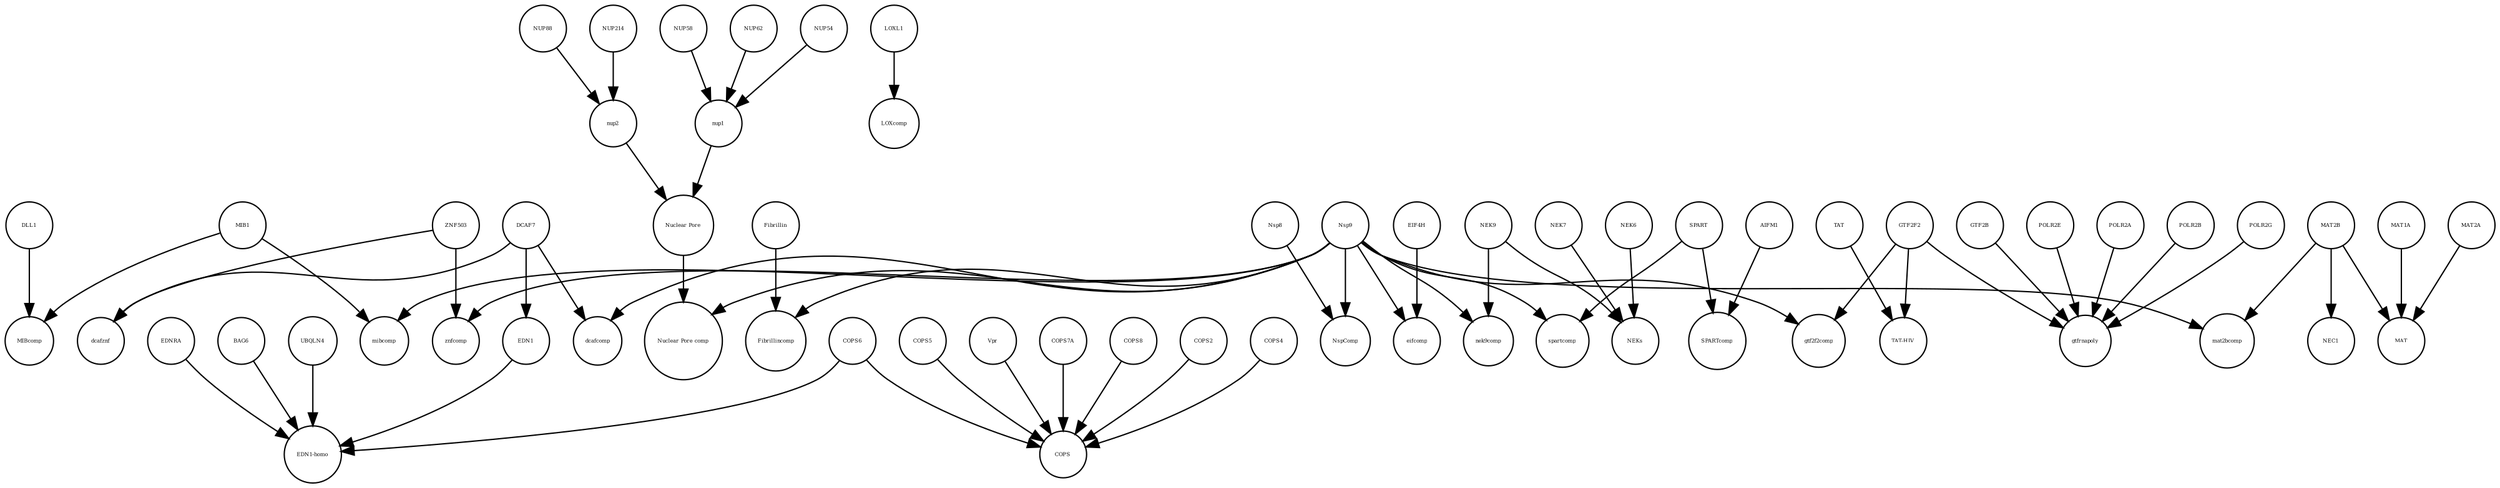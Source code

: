 strict digraph  {
MAT2B [annotation="urn_miriam_uniprot_Q9NZL9|urn_miriam_pubmed_10644686|urn_miriam_pubmed_23189196|urn_miriam_pubmed_25075345|urn_miriam_pubmed_23425511", bipartite=0, cls=macromolecule, fontsize=4, label=MAT2B, shape=circle];
mat2bcomp [annotation="", bipartite=0, cls=complex, fontsize=4, label=mat2bcomp, shape=circle];
COPS5 [annotation="", bipartite=0, cls=macromolecule, fontsize=4, label=COPS5, shape=circle];
NEK9 [annotation=urn_miriam_uniprot_Q8TD19, bipartite=0, cls=macromolecule, fontsize=4, label=NEK9, shape=circle];
mibcomp [annotation="", bipartite=0, cls=complex, fontsize=4, label=mibcomp, shape=circle];
POLR2G [annotation="", bipartite=0, cls=macromolecule, fontsize=4, label=POLR2G, shape=circle];
NUP62 [annotation=urn_miriam_uniprot_P37198, bipartite=0, cls=macromolecule, fontsize=4, label=NUP62, shape=circle];
GTF2B [annotation="", bipartite=0, cls=macromolecule, fontsize=4, label=GTF2B, shape=circle];
"Nuclear Pore comp" [annotation="", bipartite=0, cls=complex, fontsize=4, label="Nuclear Pore comp", shape=circle];
NEK6 [annotation="", bipartite=0, cls=macromolecule, fontsize=4, label=NEK6, shape=circle];
Nsp8 [annotation="urn_miriam_uniprot_P0DTD1|urn_miriam_ncbiprotein_YP_009725304", bipartite=0, cls=macromolecule, fontsize=4, label=Nsp8, shape=circle];
Nsp9 [annotation="urn_miriam_uniprot_P0DTD1|urn_miriam_ncbiprotein_YP_009725305", bipartite=0, cls=macromolecule, fontsize=4, label=Nsp9, shape=circle];
NUP54 [annotation=urn_miriam_uniprot_Q7Z3B4, bipartite=0, cls=macromolecule, fontsize=4, label=NUP54, shape=circle];
LOXcomp [annotation="", bipartite=0, cls=complex, fontsize=4, label=LOXcomp, shape=circle];
COPS6 [annotation="", bipartite=0, cls=macromolecule, fontsize=4, label=COPS6, shape=circle];
"TAT-HIV" [annotation="", bipartite=0, cls=complex, fontsize=4, label="TAT-HIV", shape=circle];
Vpr [annotation="", bipartite=0, cls=macromolecule, fontsize=4, label=Vpr, shape=circle];
EIF4H [annotation="urn_miriam_uniprot_Q15056|urn_miriam_pubmed_10585411|urn_miriam_pubmed_11418588", bipartite=0, cls=macromolecule, fontsize=4, label=EIF4H, shape=circle];
UBQLN4 [annotation="", bipartite=0, cls=macromolecule, fontsize=4, label=UBQLN4, shape=circle];
COPS7A [annotation="", bipartite=0, cls=macromolecule, fontsize=4, label=COPS7A, shape=circle];
DLL1 [annotation="", bipartite=0, cls=macromolecule, fontsize=4, label=DLL1, shape=circle];
Fibrillincomp [annotation="", bipartite=0, cls=complex, fontsize=4, label=Fibrillincomp, shape=circle];
znfcomp [annotation="", bipartite=0, cls=complex, fontsize=4, label=znfcomp, shape=circle];
nup2 [annotation="", bipartite=0, cls=complex, fontsize=4, label=nup2, shape=circle];
NEKs [annotation="", bipartite=0, cls=complex, fontsize=4, label=NEKs, shape=circle];
EDN1 [annotation=urn_miriam_uniprot_P05305, bipartite=0, cls=macromolecule, fontsize=4, label=EDN1, shape=circle];
MIB1 [annotation="urn_miriam_uniprot_Q86YT6|urn_miriam_pubmed_24185901", bipartite=0, cls=macromolecule, fontsize=4, label=MIB1, shape=circle];
LOXL1 [annotation="", bipartite=0, cls=macromolecule, fontsize=4, label=LOXL1, shape=circle];
dcafznf [annotation="", bipartite=0, cls=complex, fontsize=4, label=dcafznf, shape=circle];
TAT [annotation="", bipartite=0, cls=macromolecule, fontsize=4, label=TAT, shape=circle];
COPS [annotation="", bipartite=0, cls=complex, fontsize=4, label=COPS, shape=circle];
COPS8 [annotation="", bipartite=0, cls=macromolecule, fontsize=4, label=COPS8, shape=circle];
AIFM1 [annotation="", bipartite=0, cls=macromolecule, fontsize=4, label=AIFM1, shape=circle];
NEC1 [annotation="", bipartite=0, cls=complex, fontsize=4, label=NEC1, shape=circle];
dcafcomp [annotation="", bipartite=0, cls=complex, fontsize=4, label=dcafcomp, shape=circle];
COPS2 [annotation="", bipartite=0, cls=macromolecule, fontsize=4, label=COPS2, shape=circle];
DCAF7 [annotation="urn_miriam_uniprot_P61962|urn_miriam_pubmed_16887337|urn_miriam_pubmed_16949367", bipartite=0, cls=macromolecule, fontsize=4, label=DCAF7, shape=circle];
NspComp [annotation="", bipartite=0, cls=complex, fontsize=4, label=NspComp, shape=circle];
NUP88 [annotation="urn_miriam_uniprot_Q99567|urn_miriam_pubmed_30543681", bipartite=0, cls=macromolecule, fontsize=4, label=NUP88, shape=circle];
MAT1A [annotation="", bipartite=0, cls=macromolecule, fontsize=4, label=MAT1A, shape=circle];
Fibrillin [annotation="", bipartite=0, cls=complex, fontsize=4, label=Fibrillin, shape=circle];
nek9comp [annotation="", bipartite=0, cls=complex, fontsize=4, label=nek9comp, shape=circle];
SPART [annotation=urn_miriam_uniprot_Q8N0X7, bipartite=0, cls=macromolecule, fontsize=4, label=SPART, shape=circle];
gtfrnapoly [annotation="", bipartite=0, cls=complex, fontsize=4, label=gtfrnapoly, shape=circle];
POLR2E [annotation="", bipartite=0, cls=macromolecule, fontsize=4, label=POLR2E, shape=circle];
COPS4 [annotation="", bipartite=0, cls=macromolecule, fontsize=4, label=COPS4, shape=circle];
GTF2F2 [annotation="urn_miriam_uniprot_P13984|urn_miriam_pubmed_10428810", bipartite=0, cls=macromolecule, fontsize=4, label=GTF2F2, shape=circle];
POLR2A [annotation=urn_miriam_uniprot_P30876, bipartite=0, cls=macromolecule, fontsize=4, label=POLR2A, shape=circle];
MAT2A [annotation="", bipartite=0, cls=macromolecule, fontsize=4, label=MAT2A, shape=circle];
spartcomp [annotation="", bipartite=0, cls=complex, fontsize=4, label=spartcomp, shape=circle];
EDNRA [annotation="", bipartite=0, cls=macromolecule, fontsize=4, label=EDNRA, shape=circle];
ZNF503 [annotation=urn_miriam_uniprot_Q96F45, bipartite=0, cls=macromolecule, fontsize=4, label=ZNF503, shape=circle];
NUP214 [annotation=urn_miriam_uniprot_P35658, bipartite=0, cls=macromolecule, fontsize=4, label=NUP214, shape=circle];
eifcomp [annotation="", bipartite=0, cls=complex, fontsize=4, label=eifcomp, shape=circle];
"Nuclear Pore" [annotation="", bipartite=0, cls=complex, fontsize=4, label="Nuclear Pore", shape=circle];
"EDN1-homo" [annotation="", bipartite=0, cls=complex, fontsize=4, label="EDN1-homo", shape=circle];
MAT [annotation="", bipartite=0, cls=complex, fontsize=4, label=MAT, shape=circle];
BAG6 [annotation="", bipartite=0, cls=macromolecule, fontsize=4, label=BAG6, shape=circle];
MIBcomp [annotation="", bipartite=0, cls=complex, fontsize=4, label=MIBcomp, shape=circle];
SPARTcomp [annotation="", bipartite=0, cls=complex, fontsize=4, label=SPARTcomp, shape=circle];
gtf2f2comp [annotation="", bipartite=0, cls=complex, fontsize=4, label=gtf2f2comp, shape=circle];
POLR2B [annotation="", bipartite=0, cls=macromolecule, fontsize=4, label=POLR2B, shape=circle];
NUP58 [annotation=urn_miriam_uniprot_Q9BVL2, bipartite=0, cls=macromolecule, fontsize=4, label=NUP58, shape=circle];
NEK7 [annotation="", bipartite=0, cls=macromolecule, fontsize=4, label=NEK7, shape=circle];
nup1 [annotation="", bipartite=0, cls=complex, fontsize=4, label=nup1, shape=circle];
MAT2B -> mat2bcomp  [annotation="", interaction_type=production];
MAT2B -> MAT  [annotation="", interaction_type=production];
MAT2B -> NEC1  [annotation="", interaction_type=production];
COPS5 -> COPS  [annotation="", interaction_type=production];
NEK9 -> NEKs  [annotation="", interaction_type=production];
NEK9 -> nek9comp  [annotation="", interaction_type=production];
POLR2G -> gtfrnapoly  [annotation="", interaction_type=production];
NUP62 -> nup1  [annotation="", interaction_type=production];
GTF2B -> gtfrnapoly  [annotation="", interaction_type=production];
NEK6 -> NEKs  [annotation="", interaction_type=production];
Nsp8 -> NspComp  [annotation="", interaction_type=production];
Nsp9 -> gtf2f2comp  [annotation="", interaction_type=production];
Nsp9 -> mat2bcomp  [annotation="", interaction_type=production];
Nsp9 -> eifcomp  [annotation="", interaction_type=production];
Nsp9 -> "Nuclear Pore comp"  [annotation="", interaction_type=production];
Nsp9 -> mibcomp  [annotation="", interaction_type=production];
Nsp9 -> nek9comp  [annotation="", interaction_type=production];
Nsp9 -> NspComp  [annotation="", interaction_type=production];
Nsp9 -> znfcomp  [annotation="", interaction_type=production];
Nsp9 -> dcafcomp  [annotation="", interaction_type=production];
Nsp9 -> Fibrillincomp  [annotation="", interaction_type=production];
Nsp9 -> spartcomp  [annotation="", interaction_type=production];
NUP54 -> nup1  [annotation="", interaction_type=production];
COPS6 -> "EDN1-homo"  [annotation="", interaction_type=production];
COPS6 -> COPS  [annotation="", interaction_type=production];
Vpr -> COPS  [annotation="", interaction_type=production];
EIF4H -> eifcomp  [annotation="", interaction_type=production];
UBQLN4 -> "EDN1-homo"  [annotation="", interaction_type=production];
COPS7A -> COPS  [annotation="", interaction_type=production];
DLL1 -> MIBcomp  [annotation="", interaction_type=production];
nup2 -> "Nuclear Pore"  [annotation="", interaction_type=production];
EDN1 -> "EDN1-homo"  [annotation="", interaction_type=production];
MIB1 -> MIBcomp  [annotation="", interaction_type=production];
MIB1 -> mibcomp  [annotation="", interaction_type=production];
LOXL1 -> LOXcomp  [annotation="", interaction_type=production];
TAT -> "TAT-HIV"  [annotation="", interaction_type=production];
COPS8 -> COPS  [annotation="", interaction_type=production];
AIFM1 -> SPARTcomp  [annotation="", interaction_type=production];
COPS2 -> COPS  [annotation="", interaction_type=production];
DCAF7 -> EDN1  [annotation=urn_miriam_pubmed_27880803, interaction_type=catalysis];
DCAF7 -> dcafznf  [annotation="", interaction_type=production];
DCAF7 -> dcafcomp  [annotation="", interaction_type=production];
NUP88 -> nup2  [annotation="", interaction_type=production];
MAT1A -> MAT  [annotation="", interaction_type=production];
Fibrillin -> Fibrillincomp  [annotation="", interaction_type=production];
SPART -> SPARTcomp  [annotation="", interaction_type=production];
SPART -> spartcomp  [annotation="", interaction_type=production];
POLR2E -> gtfrnapoly  [annotation="", interaction_type=production];
COPS4 -> COPS  [annotation="", interaction_type=production];
GTF2F2 -> gtf2f2comp  [annotation="", interaction_type=production];
GTF2F2 -> gtfrnapoly  [annotation="", interaction_type=production];
GTF2F2 -> "TAT-HIV"  [annotation="", interaction_type=production];
POLR2A -> gtfrnapoly  [annotation="", interaction_type=production];
MAT2A -> MAT  [annotation="", interaction_type=production];
EDNRA -> "EDN1-homo"  [annotation="", interaction_type=production];
ZNF503 -> dcafznf  [annotation="", interaction_type=production];
ZNF503 -> znfcomp  [annotation="", interaction_type=production];
NUP214 -> nup2  [annotation="", interaction_type=production];
"Nuclear Pore" -> "Nuclear Pore comp"  [annotation="", interaction_type=production];
BAG6 -> "EDN1-homo"  [annotation="", interaction_type=production];
POLR2B -> gtfrnapoly  [annotation="", interaction_type=production];
NUP58 -> nup1  [annotation="", interaction_type=production];
NEK7 -> NEKs  [annotation="", interaction_type=production];
nup1 -> "Nuclear Pore"  [annotation="", interaction_type=production];
}
